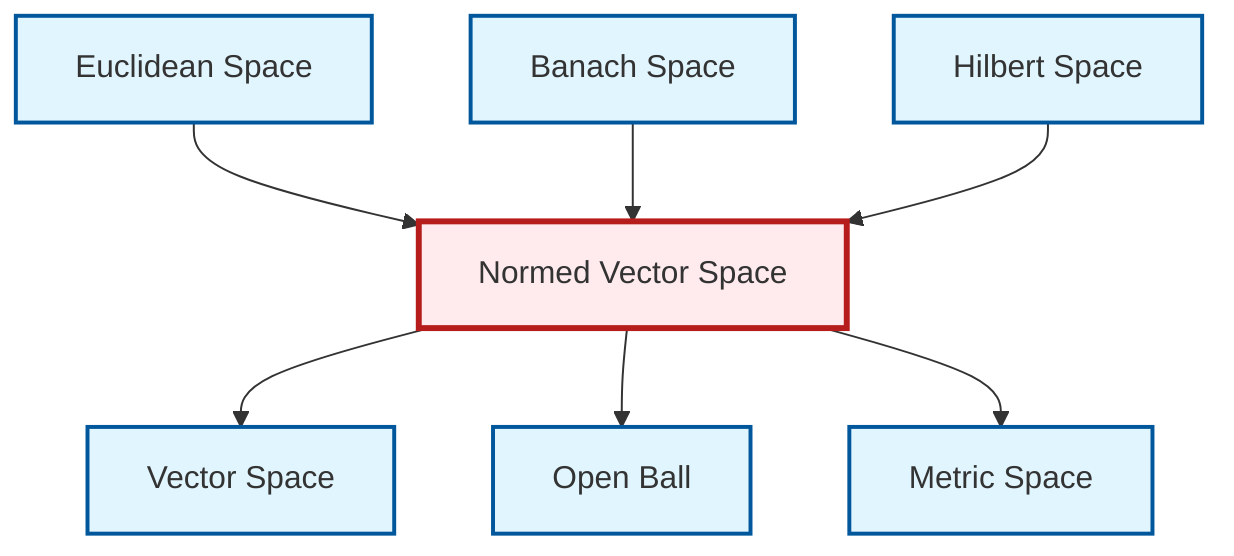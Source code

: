graph TD
    classDef definition fill:#e1f5fe,stroke:#01579b,stroke-width:2px
    classDef theorem fill:#f3e5f5,stroke:#4a148c,stroke-width:2px
    classDef axiom fill:#fff3e0,stroke:#e65100,stroke-width:2px
    classDef example fill:#e8f5e9,stroke:#1b5e20,stroke-width:2px
    classDef current fill:#ffebee,stroke:#b71c1c,stroke-width:3px
    def-open-ball["Open Ball"]:::definition
    def-vector-space["Vector Space"]:::definition
    def-hilbert-space["Hilbert Space"]:::definition
    def-euclidean-space["Euclidean Space"]:::definition
    def-banach-space["Banach Space"]:::definition
    def-normed-vector-space["Normed Vector Space"]:::definition
    def-metric-space["Metric Space"]:::definition
    def-normed-vector-space --> def-vector-space
    def-euclidean-space --> def-normed-vector-space
    def-normed-vector-space --> def-open-ball
    def-normed-vector-space --> def-metric-space
    def-banach-space --> def-normed-vector-space
    def-hilbert-space --> def-normed-vector-space
    class def-normed-vector-space current